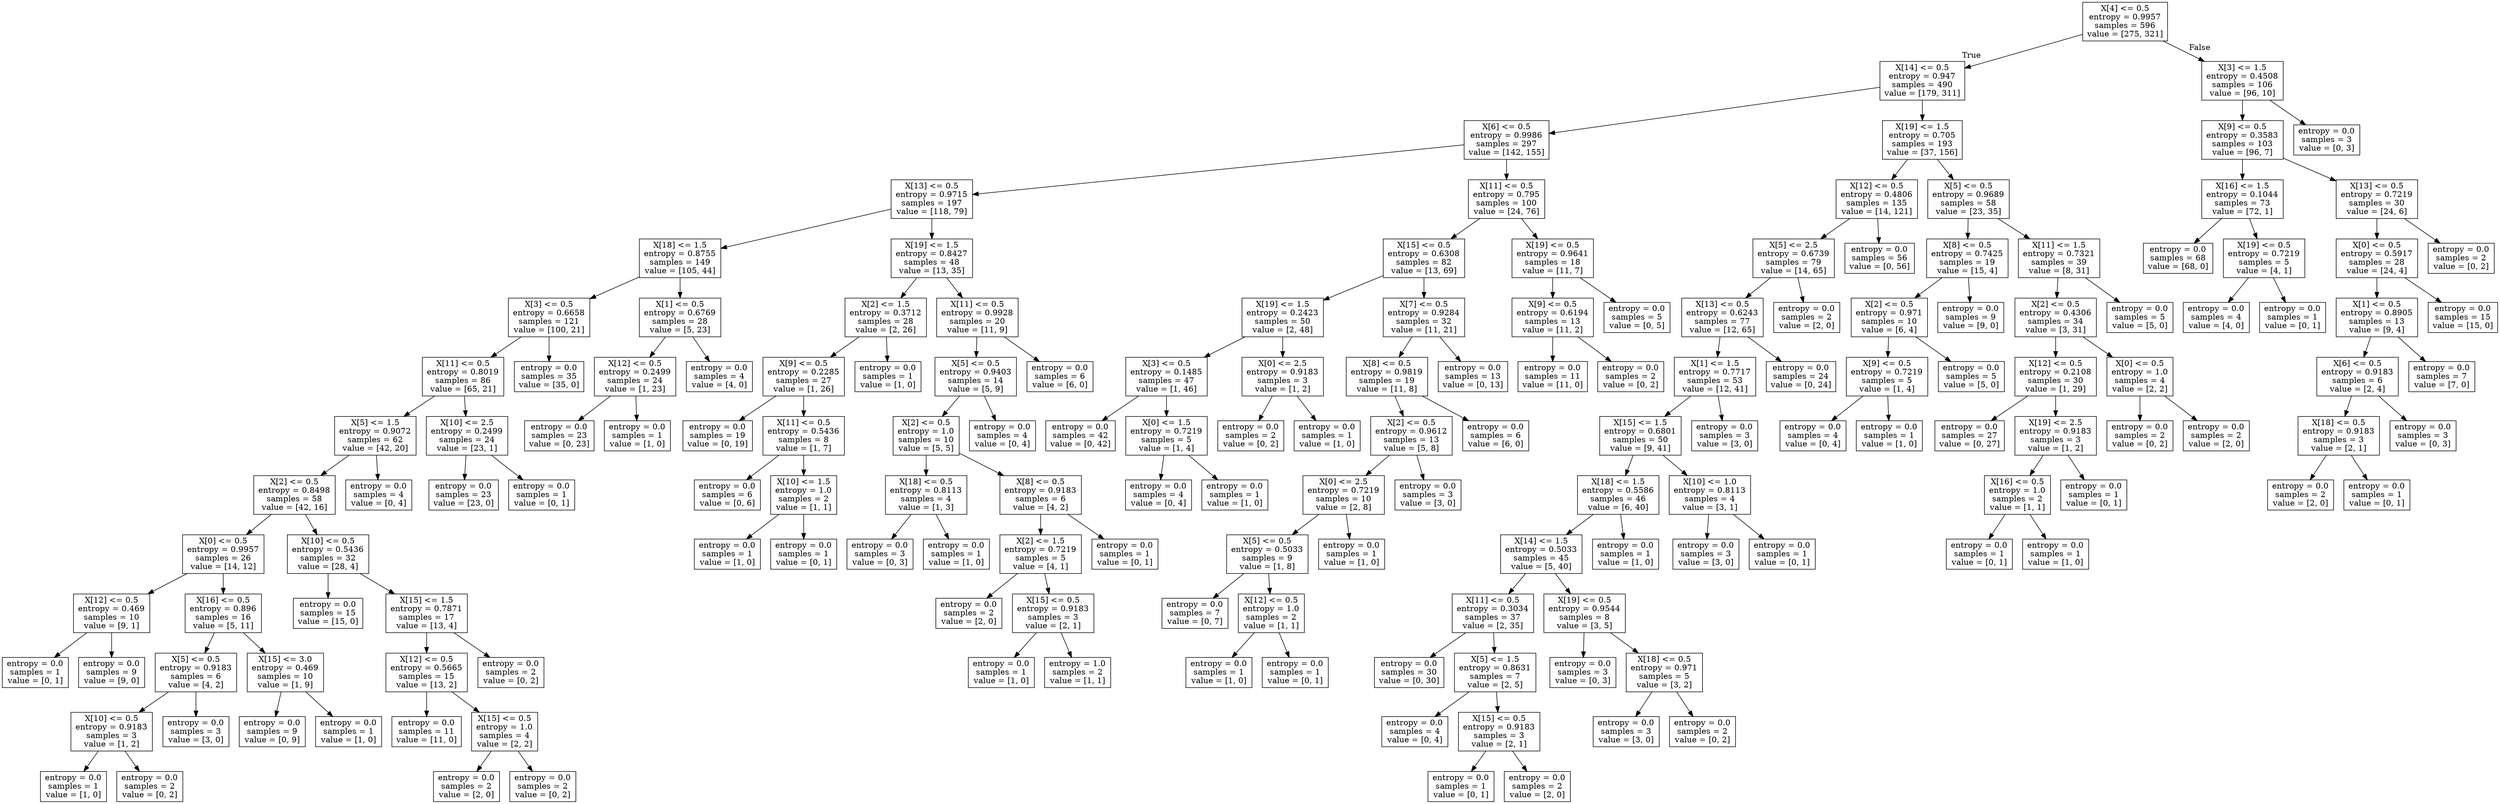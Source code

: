 digraph Tree {
node [shape=box] ;
0 [label="X[4] <= 0.5\nentropy = 0.9957\nsamples = 596\nvalue = [275, 321]"] ;
1 [label="X[14] <= 0.5\nentropy = 0.947\nsamples = 490\nvalue = [179, 311]"] ;
0 -> 1 [labeldistance=2.5, labelangle=45, headlabel="True"] ;
2 [label="X[6] <= 0.5\nentropy = 0.9986\nsamples = 297\nvalue = [142, 155]"] ;
1 -> 2 ;
3 [label="X[13] <= 0.5\nentropy = 0.9715\nsamples = 197\nvalue = [118, 79]"] ;
2 -> 3 ;
4 [label="X[18] <= 1.5\nentropy = 0.8755\nsamples = 149\nvalue = [105, 44]"] ;
3 -> 4 ;
5 [label="X[3] <= 0.5\nentropy = 0.6658\nsamples = 121\nvalue = [100, 21]"] ;
4 -> 5 ;
6 [label="X[11] <= 0.5\nentropy = 0.8019\nsamples = 86\nvalue = [65, 21]"] ;
5 -> 6 ;
7 [label="X[5] <= 1.5\nentropy = 0.9072\nsamples = 62\nvalue = [42, 20]"] ;
6 -> 7 ;
8 [label="X[2] <= 0.5\nentropy = 0.8498\nsamples = 58\nvalue = [42, 16]"] ;
7 -> 8 ;
9 [label="X[0] <= 0.5\nentropy = 0.9957\nsamples = 26\nvalue = [14, 12]"] ;
8 -> 9 ;
10 [label="X[12] <= 0.5\nentropy = 0.469\nsamples = 10\nvalue = [9, 1]"] ;
9 -> 10 ;
11 [label="entropy = 0.0\nsamples = 1\nvalue = [0, 1]"] ;
10 -> 11 ;
12 [label="entropy = 0.0\nsamples = 9\nvalue = [9, 0]"] ;
10 -> 12 ;
13 [label="X[16] <= 0.5\nentropy = 0.896\nsamples = 16\nvalue = [5, 11]"] ;
9 -> 13 ;
14 [label="X[5] <= 0.5\nentropy = 0.9183\nsamples = 6\nvalue = [4, 2]"] ;
13 -> 14 ;
15 [label="X[10] <= 0.5\nentropy = 0.9183\nsamples = 3\nvalue = [1, 2]"] ;
14 -> 15 ;
16 [label="entropy = 0.0\nsamples = 1\nvalue = [1, 0]"] ;
15 -> 16 ;
17 [label="entropy = 0.0\nsamples = 2\nvalue = [0, 2]"] ;
15 -> 17 ;
18 [label="entropy = 0.0\nsamples = 3\nvalue = [3, 0]"] ;
14 -> 18 ;
19 [label="X[15] <= 3.0\nentropy = 0.469\nsamples = 10\nvalue = [1, 9]"] ;
13 -> 19 ;
20 [label="entropy = 0.0\nsamples = 9\nvalue = [0, 9]"] ;
19 -> 20 ;
21 [label="entropy = 0.0\nsamples = 1\nvalue = [1, 0]"] ;
19 -> 21 ;
22 [label="X[10] <= 0.5\nentropy = 0.5436\nsamples = 32\nvalue = [28, 4]"] ;
8 -> 22 ;
23 [label="entropy = 0.0\nsamples = 15\nvalue = [15, 0]"] ;
22 -> 23 ;
24 [label="X[15] <= 1.5\nentropy = 0.7871\nsamples = 17\nvalue = [13, 4]"] ;
22 -> 24 ;
25 [label="X[12] <= 0.5\nentropy = 0.5665\nsamples = 15\nvalue = [13, 2]"] ;
24 -> 25 ;
26 [label="entropy = 0.0\nsamples = 11\nvalue = [11, 0]"] ;
25 -> 26 ;
27 [label="X[15] <= 0.5\nentropy = 1.0\nsamples = 4\nvalue = [2, 2]"] ;
25 -> 27 ;
28 [label="entropy = 0.0\nsamples = 2\nvalue = [2, 0]"] ;
27 -> 28 ;
29 [label="entropy = 0.0\nsamples = 2\nvalue = [0, 2]"] ;
27 -> 29 ;
30 [label="entropy = 0.0\nsamples = 2\nvalue = [0, 2]"] ;
24 -> 30 ;
31 [label="entropy = 0.0\nsamples = 4\nvalue = [0, 4]"] ;
7 -> 31 ;
32 [label="X[10] <= 2.5\nentropy = 0.2499\nsamples = 24\nvalue = [23, 1]"] ;
6 -> 32 ;
33 [label="entropy = 0.0\nsamples = 23\nvalue = [23, 0]"] ;
32 -> 33 ;
34 [label="entropy = 0.0\nsamples = 1\nvalue = [0, 1]"] ;
32 -> 34 ;
35 [label="entropy = 0.0\nsamples = 35\nvalue = [35, 0]"] ;
5 -> 35 ;
36 [label="X[1] <= 0.5\nentropy = 0.6769\nsamples = 28\nvalue = [5, 23]"] ;
4 -> 36 ;
37 [label="X[12] <= 0.5\nentropy = 0.2499\nsamples = 24\nvalue = [1, 23]"] ;
36 -> 37 ;
38 [label="entropy = 0.0\nsamples = 23\nvalue = [0, 23]"] ;
37 -> 38 ;
39 [label="entropy = 0.0\nsamples = 1\nvalue = [1, 0]"] ;
37 -> 39 ;
40 [label="entropy = 0.0\nsamples = 4\nvalue = [4, 0]"] ;
36 -> 40 ;
41 [label="X[19] <= 1.5\nentropy = 0.8427\nsamples = 48\nvalue = [13, 35]"] ;
3 -> 41 ;
42 [label="X[2] <= 1.5\nentropy = 0.3712\nsamples = 28\nvalue = [2, 26]"] ;
41 -> 42 ;
43 [label="X[9] <= 0.5\nentropy = 0.2285\nsamples = 27\nvalue = [1, 26]"] ;
42 -> 43 ;
44 [label="entropy = 0.0\nsamples = 19\nvalue = [0, 19]"] ;
43 -> 44 ;
45 [label="X[11] <= 0.5\nentropy = 0.5436\nsamples = 8\nvalue = [1, 7]"] ;
43 -> 45 ;
46 [label="entropy = 0.0\nsamples = 6\nvalue = [0, 6]"] ;
45 -> 46 ;
47 [label="X[10] <= 1.5\nentropy = 1.0\nsamples = 2\nvalue = [1, 1]"] ;
45 -> 47 ;
48 [label="entropy = 0.0\nsamples = 1\nvalue = [1, 0]"] ;
47 -> 48 ;
49 [label="entropy = 0.0\nsamples = 1\nvalue = [0, 1]"] ;
47 -> 49 ;
50 [label="entropy = 0.0\nsamples = 1\nvalue = [1, 0]"] ;
42 -> 50 ;
51 [label="X[11] <= 0.5\nentropy = 0.9928\nsamples = 20\nvalue = [11, 9]"] ;
41 -> 51 ;
52 [label="X[5] <= 0.5\nentropy = 0.9403\nsamples = 14\nvalue = [5, 9]"] ;
51 -> 52 ;
53 [label="X[2] <= 0.5\nentropy = 1.0\nsamples = 10\nvalue = [5, 5]"] ;
52 -> 53 ;
54 [label="X[18] <= 0.5\nentropy = 0.8113\nsamples = 4\nvalue = [1, 3]"] ;
53 -> 54 ;
55 [label="entropy = 0.0\nsamples = 3\nvalue = [0, 3]"] ;
54 -> 55 ;
56 [label="entropy = 0.0\nsamples = 1\nvalue = [1, 0]"] ;
54 -> 56 ;
57 [label="X[8] <= 0.5\nentropy = 0.9183\nsamples = 6\nvalue = [4, 2]"] ;
53 -> 57 ;
58 [label="X[2] <= 1.5\nentropy = 0.7219\nsamples = 5\nvalue = [4, 1]"] ;
57 -> 58 ;
59 [label="entropy = 0.0\nsamples = 2\nvalue = [2, 0]"] ;
58 -> 59 ;
60 [label="X[15] <= 0.5\nentropy = 0.9183\nsamples = 3\nvalue = [2, 1]"] ;
58 -> 60 ;
61 [label="entropy = 0.0\nsamples = 1\nvalue = [1, 0]"] ;
60 -> 61 ;
62 [label="entropy = 1.0\nsamples = 2\nvalue = [1, 1]"] ;
60 -> 62 ;
63 [label="entropy = 0.0\nsamples = 1\nvalue = [0, 1]"] ;
57 -> 63 ;
64 [label="entropy = 0.0\nsamples = 4\nvalue = [0, 4]"] ;
52 -> 64 ;
65 [label="entropy = 0.0\nsamples = 6\nvalue = [6, 0]"] ;
51 -> 65 ;
66 [label="X[11] <= 0.5\nentropy = 0.795\nsamples = 100\nvalue = [24, 76]"] ;
2 -> 66 ;
67 [label="X[15] <= 0.5\nentropy = 0.6308\nsamples = 82\nvalue = [13, 69]"] ;
66 -> 67 ;
68 [label="X[19] <= 1.5\nentropy = 0.2423\nsamples = 50\nvalue = [2, 48]"] ;
67 -> 68 ;
69 [label="X[3] <= 0.5\nentropy = 0.1485\nsamples = 47\nvalue = [1, 46]"] ;
68 -> 69 ;
70 [label="entropy = 0.0\nsamples = 42\nvalue = [0, 42]"] ;
69 -> 70 ;
71 [label="X[0] <= 1.5\nentropy = 0.7219\nsamples = 5\nvalue = [1, 4]"] ;
69 -> 71 ;
72 [label="entropy = 0.0\nsamples = 4\nvalue = [0, 4]"] ;
71 -> 72 ;
73 [label="entropy = 0.0\nsamples = 1\nvalue = [1, 0]"] ;
71 -> 73 ;
74 [label="X[0] <= 2.5\nentropy = 0.9183\nsamples = 3\nvalue = [1, 2]"] ;
68 -> 74 ;
75 [label="entropy = 0.0\nsamples = 2\nvalue = [0, 2]"] ;
74 -> 75 ;
76 [label="entropy = 0.0\nsamples = 1\nvalue = [1, 0]"] ;
74 -> 76 ;
77 [label="X[7] <= 0.5\nentropy = 0.9284\nsamples = 32\nvalue = [11, 21]"] ;
67 -> 77 ;
78 [label="X[8] <= 0.5\nentropy = 0.9819\nsamples = 19\nvalue = [11, 8]"] ;
77 -> 78 ;
79 [label="X[2] <= 0.5\nentropy = 0.9612\nsamples = 13\nvalue = [5, 8]"] ;
78 -> 79 ;
80 [label="X[0] <= 2.5\nentropy = 0.7219\nsamples = 10\nvalue = [2, 8]"] ;
79 -> 80 ;
81 [label="X[5] <= 0.5\nentropy = 0.5033\nsamples = 9\nvalue = [1, 8]"] ;
80 -> 81 ;
82 [label="entropy = 0.0\nsamples = 7\nvalue = [0, 7]"] ;
81 -> 82 ;
83 [label="X[12] <= 0.5\nentropy = 1.0\nsamples = 2\nvalue = [1, 1]"] ;
81 -> 83 ;
84 [label="entropy = 0.0\nsamples = 1\nvalue = [1, 0]"] ;
83 -> 84 ;
85 [label="entropy = 0.0\nsamples = 1\nvalue = [0, 1]"] ;
83 -> 85 ;
86 [label="entropy = 0.0\nsamples = 1\nvalue = [1, 0]"] ;
80 -> 86 ;
87 [label="entropy = 0.0\nsamples = 3\nvalue = [3, 0]"] ;
79 -> 87 ;
88 [label="entropy = 0.0\nsamples = 6\nvalue = [6, 0]"] ;
78 -> 88 ;
89 [label="entropy = 0.0\nsamples = 13\nvalue = [0, 13]"] ;
77 -> 89 ;
90 [label="X[19] <= 0.5\nentropy = 0.9641\nsamples = 18\nvalue = [11, 7]"] ;
66 -> 90 ;
91 [label="X[9] <= 0.5\nentropy = 0.6194\nsamples = 13\nvalue = [11, 2]"] ;
90 -> 91 ;
92 [label="entropy = 0.0\nsamples = 11\nvalue = [11, 0]"] ;
91 -> 92 ;
93 [label="entropy = 0.0\nsamples = 2\nvalue = [0, 2]"] ;
91 -> 93 ;
94 [label="entropy = 0.0\nsamples = 5\nvalue = [0, 5]"] ;
90 -> 94 ;
95 [label="X[19] <= 1.5\nentropy = 0.705\nsamples = 193\nvalue = [37, 156]"] ;
1 -> 95 ;
96 [label="X[12] <= 0.5\nentropy = 0.4806\nsamples = 135\nvalue = [14, 121]"] ;
95 -> 96 ;
97 [label="X[5] <= 2.5\nentropy = 0.6739\nsamples = 79\nvalue = [14, 65]"] ;
96 -> 97 ;
98 [label="X[13] <= 0.5\nentropy = 0.6243\nsamples = 77\nvalue = [12, 65]"] ;
97 -> 98 ;
99 [label="X[1] <= 1.5\nentropy = 0.7717\nsamples = 53\nvalue = [12, 41]"] ;
98 -> 99 ;
100 [label="X[15] <= 1.5\nentropy = 0.6801\nsamples = 50\nvalue = [9, 41]"] ;
99 -> 100 ;
101 [label="X[18] <= 1.5\nentropy = 0.5586\nsamples = 46\nvalue = [6, 40]"] ;
100 -> 101 ;
102 [label="X[14] <= 1.5\nentropy = 0.5033\nsamples = 45\nvalue = [5, 40]"] ;
101 -> 102 ;
103 [label="X[11] <= 0.5\nentropy = 0.3034\nsamples = 37\nvalue = [2, 35]"] ;
102 -> 103 ;
104 [label="entropy = 0.0\nsamples = 30\nvalue = [0, 30]"] ;
103 -> 104 ;
105 [label="X[5] <= 1.5\nentropy = 0.8631\nsamples = 7\nvalue = [2, 5]"] ;
103 -> 105 ;
106 [label="entropy = 0.0\nsamples = 4\nvalue = [0, 4]"] ;
105 -> 106 ;
107 [label="X[15] <= 0.5\nentropy = 0.9183\nsamples = 3\nvalue = [2, 1]"] ;
105 -> 107 ;
108 [label="entropy = 0.0\nsamples = 1\nvalue = [0, 1]"] ;
107 -> 108 ;
109 [label="entropy = 0.0\nsamples = 2\nvalue = [2, 0]"] ;
107 -> 109 ;
110 [label="X[19] <= 0.5\nentropy = 0.9544\nsamples = 8\nvalue = [3, 5]"] ;
102 -> 110 ;
111 [label="entropy = 0.0\nsamples = 3\nvalue = [0, 3]"] ;
110 -> 111 ;
112 [label="X[18] <= 0.5\nentropy = 0.971\nsamples = 5\nvalue = [3, 2]"] ;
110 -> 112 ;
113 [label="entropy = 0.0\nsamples = 3\nvalue = [3, 0]"] ;
112 -> 113 ;
114 [label="entropy = 0.0\nsamples = 2\nvalue = [0, 2]"] ;
112 -> 114 ;
115 [label="entropy = 0.0\nsamples = 1\nvalue = [1, 0]"] ;
101 -> 115 ;
116 [label="X[10] <= 1.0\nentropy = 0.8113\nsamples = 4\nvalue = [3, 1]"] ;
100 -> 116 ;
117 [label="entropy = 0.0\nsamples = 3\nvalue = [3, 0]"] ;
116 -> 117 ;
118 [label="entropy = 0.0\nsamples = 1\nvalue = [0, 1]"] ;
116 -> 118 ;
119 [label="entropy = 0.0\nsamples = 3\nvalue = [3, 0]"] ;
99 -> 119 ;
120 [label="entropy = 0.0\nsamples = 24\nvalue = [0, 24]"] ;
98 -> 120 ;
121 [label="entropy = 0.0\nsamples = 2\nvalue = [2, 0]"] ;
97 -> 121 ;
122 [label="entropy = 0.0\nsamples = 56\nvalue = [0, 56]"] ;
96 -> 122 ;
123 [label="X[5] <= 0.5\nentropy = 0.9689\nsamples = 58\nvalue = [23, 35]"] ;
95 -> 123 ;
124 [label="X[8] <= 0.5\nentropy = 0.7425\nsamples = 19\nvalue = [15, 4]"] ;
123 -> 124 ;
125 [label="X[2] <= 0.5\nentropy = 0.971\nsamples = 10\nvalue = [6, 4]"] ;
124 -> 125 ;
126 [label="X[9] <= 0.5\nentropy = 0.7219\nsamples = 5\nvalue = [1, 4]"] ;
125 -> 126 ;
127 [label="entropy = 0.0\nsamples = 4\nvalue = [0, 4]"] ;
126 -> 127 ;
128 [label="entropy = 0.0\nsamples = 1\nvalue = [1, 0]"] ;
126 -> 128 ;
129 [label="entropy = 0.0\nsamples = 5\nvalue = [5, 0]"] ;
125 -> 129 ;
130 [label="entropy = 0.0\nsamples = 9\nvalue = [9, 0]"] ;
124 -> 130 ;
131 [label="X[11] <= 1.5\nentropy = 0.7321\nsamples = 39\nvalue = [8, 31]"] ;
123 -> 131 ;
132 [label="X[2] <= 0.5\nentropy = 0.4306\nsamples = 34\nvalue = [3, 31]"] ;
131 -> 132 ;
133 [label="X[12] <= 0.5\nentropy = 0.2108\nsamples = 30\nvalue = [1, 29]"] ;
132 -> 133 ;
134 [label="entropy = 0.0\nsamples = 27\nvalue = [0, 27]"] ;
133 -> 134 ;
135 [label="X[19] <= 2.5\nentropy = 0.9183\nsamples = 3\nvalue = [1, 2]"] ;
133 -> 135 ;
136 [label="X[16] <= 0.5\nentropy = 1.0\nsamples = 2\nvalue = [1, 1]"] ;
135 -> 136 ;
137 [label="entropy = 0.0\nsamples = 1\nvalue = [0, 1]"] ;
136 -> 137 ;
138 [label="entropy = 0.0\nsamples = 1\nvalue = [1, 0]"] ;
136 -> 138 ;
139 [label="entropy = 0.0\nsamples = 1\nvalue = [0, 1]"] ;
135 -> 139 ;
140 [label="X[0] <= 0.5\nentropy = 1.0\nsamples = 4\nvalue = [2, 2]"] ;
132 -> 140 ;
141 [label="entropy = 0.0\nsamples = 2\nvalue = [0, 2]"] ;
140 -> 141 ;
142 [label="entropy = 0.0\nsamples = 2\nvalue = [2, 0]"] ;
140 -> 142 ;
143 [label="entropy = 0.0\nsamples = 5\nvalue = [5, 0]"] ;
131 -> 143 ;
144 [label="X[3] <= 1.5\nentropy = 0.4508\nsamples = 106\nvalue = [96, 10]"] ;
0 -> 144 [labeldistance=2.5, labelangle=-45, headlabel="False"] ;
145 [label="X[9] <= 0.5\nentropy = 0.3583\nsamples = 103\nvalue = [96, 7]"] ;
144 -> 145 ;
146 [label="X[16] <= 1.5\nentropy = 0.1044\nsamples = 73\nvalue = [72, 1]"] ;
145 -> 146 ;
147 [label="entropy = 0.0\nsamples = 68\nvalue = [68, 0]"] ;
146 -> 147 ;
148 [label="X[19] <= 0.5\nentropy = 0.7219\nsamples = 5\nvalue = [4, 1]"] ;
146 -> 148 ;
149 [label="entropy = 0.0\nsamples = 4\nvalue = [4, 0]"] ;
148 -> 149 ;
150 [label="entropy = 0.0\nsamples = 1\nvalue = [0, 1]"] ;
148 -> 150 ;
151 [label="X[13] <= 0.5\nentropy = 0.7219\nsamples = 30\nvalue = [24, 6]"] ;
145 -> 151 ;
152 [label="X[0] <= 0.5\nentropy = 0.5917\nsamples = 28\nvalue = [24, 4]"] ;
151 -> 152 ;
153 [label="X[1] <= 0.5\nentropy = 0.8905\nsamples = 13\nvalue = [9, 4]"] ;
152 -> 153 ;
154 [label="X[6] <= 0.5\nentropy = 0.9183\nsamples = 6\nvalue = [2, 4]"] ;
153 -> 154 ;
155 [label="X[18] <= 0.5\nentropy = 0.9183\nsamples = 3\nvalue = [2, 1]"] ;
154 -> 155 ;
156 [label="entropy = 0.0\nsamples = 2\nvalue = [2, 0]"] ;
155 -> 156 ;
157 [label="entropy = 0.0\nsamples = 1\nvalue = [0, 1]"] ;
155 -> 157 ;
158 [label="entropy = 0.0\nsamples = 3\nvalue = [0, 3]"] ;
154 -> 158 ;
159 [label="entropy = 0.0\nsamples = 7\nvalue = [7, 0]"] ;
153 -> 159 ;
160 [label="entropy = 0.0\nsamples = 15\nvalue = [15, 0]"] ;
152 -> 160 ;
161 [label="entropy = 0.0\nsamples = 2\nvalue = [0, 2]"] ;
151 -> 161 ;
162 [label="entropy = 0.0\nsamples = 3\nvalue = [0, 3]"] ;
144 -> 162 ;
}